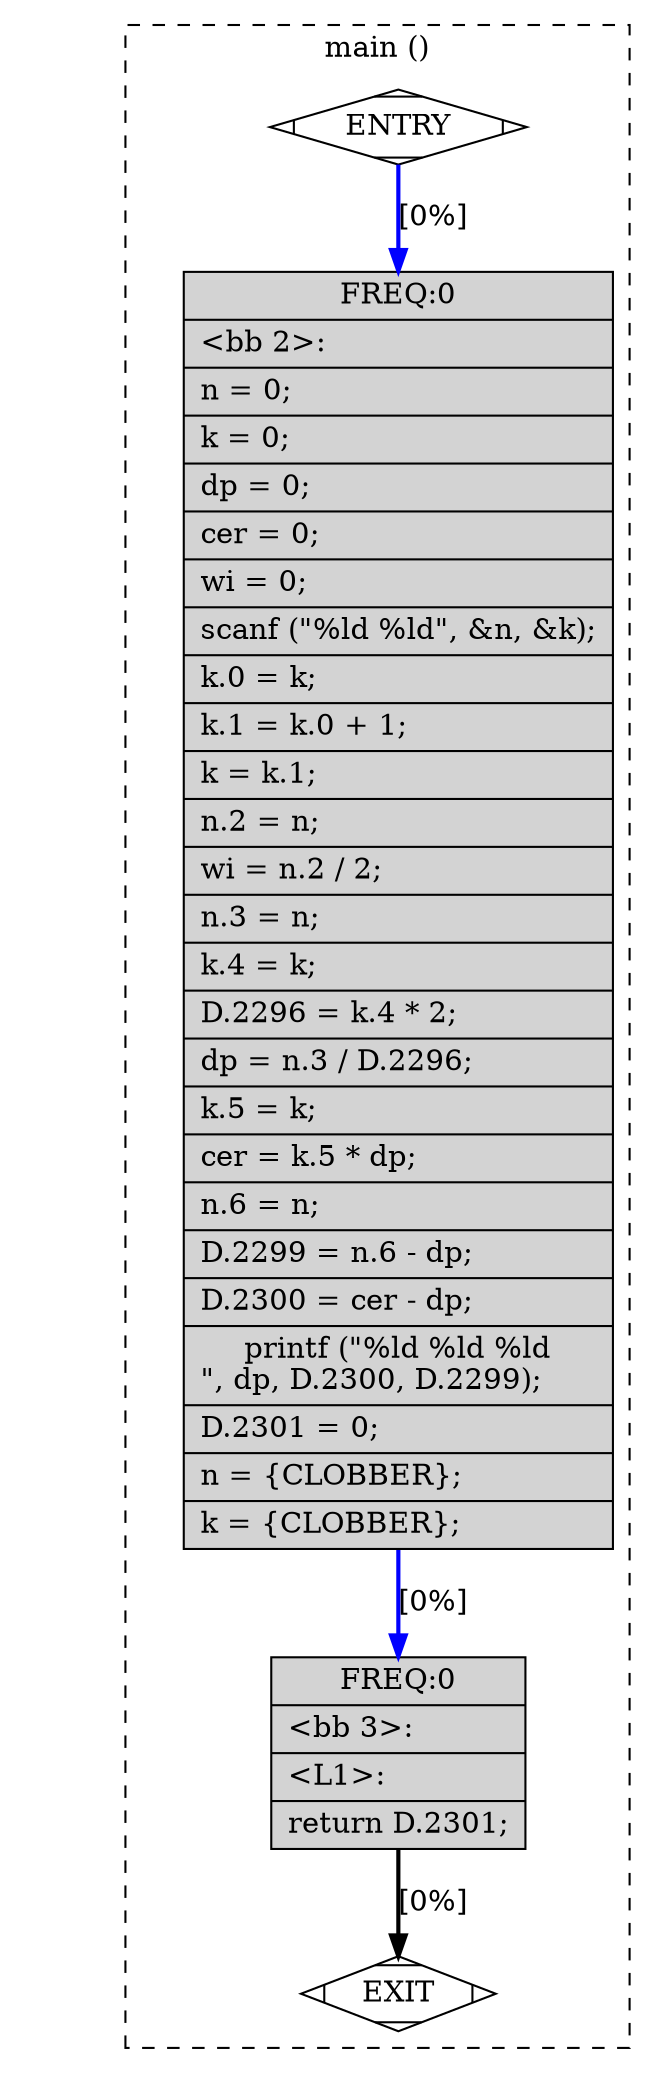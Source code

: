 digraph "Incorrect_A11.c.011t.cfg" {
overlap=false;
subgraph "cluster_main" {
	style="dashed";
	color="black";
	label="main ()";
	fn_0_basic_block_0 [shape=Mdiamond,style=filled,fillcolor=white,label="ENTRY"];

	fn_0_basic_block_1 [shape=Mdiamond,style=filled,fillcolor=white,label="EXIT"];

	fn_0_basic_block_2 [shape=record,style=filled,fillcolor=lightgrey,label="{ FREQ:0 |\<bb\ 2\>:\l\
|n\ =\ 0;\l\
|k\ =\ 0;\l\
|dp\ =\ 0;\l\
|cer\ =\ 0;\l\
|wi\ =\ 0;\l\
|scanf\ (\"%ld\ %ld\",\ &n,\ &k);\l\
|k.0\ =\ k;\l\
|k.1\ =\ k.0\ +\ 1;\l\
|k\ =\ k.1;\l\
|n.2\ =\ n;\l\
|wi\ =\ n.2\ /\ 2;\l\
|n.3\ =\ n;\l\
|k.4\ =\ k;\l\
|D.2296\ =\ k.4\ *\ 2;\l\
|dp\ =\ n.3\ /\ D.2296;\l\
|k.5\ =\ k;\l\
|cer\ =\ k.5\ *\ dp;\l\
|n.6\ =\ n;\l\
|D.2299\ =\ n.6\ -\ dp;\l\
|D.2300\ =\ cer\ -\ dp;\l\
|printf\ (\"%ld\ %ld\ %ld\n\",\ dp,\ D.2300,\ D.2299);\l\
|D.2301\ =\ 0;\l\
|n\ =\ \{CLOBBER\};\l\
|k\ =\ \{CLOBBER\};\l\
}"];

	fn_0_basic_block_3 [shape=record,style=filled,fillcolor=lightgrey,label="{ FREQ:0 |\<bb\ 3\>:\l\
|\<L1\>:\l\
|return\ D.2301;\l\
}"];

	fn_0_basic_block_0:s -> fn_0_basic_block_2:n [style="solid,bold",color=blue,weight=100,constraint=true, label="[0%]"];
	fn_0_basic_block_2:s -> fn_0_basic_block_3:n [style="solid,bold",color=blue,weight=100,constraint=true, label="[0%]"];
	fn_0_basic_block_3:s -> fn_0_basic_block_1:n [style="solid,bold",color=black,weight=10,constraint=true, label="[0%]"];
	fn_0_basic_block_0:s -> fn_0_basic_block_1:n [style="invis",constraint=true];
}
}
